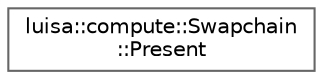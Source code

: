 digraph "类继承关系图"
{
 // LATEX_PDF_SIZE
  bgcolor="transparent";
  edge [fontname=Helvetica,fontsize=10,labelfontname=Helvetica,labelfontsize=10];
  node [fontname=Helvetica,fontsize=10,shape=box,height=0.2,width=0.4];
  rankdir="LR";
  Node0 [id="Node000000",label="luisa::compute::Swapchain\l::Present",height=0.2,width=0.4,color="grey40", fillcolor="white", style="filled",URL="$structluisa_1_1compute_1_1_swapchain_1_1_present.html",tooltip=" "];
}
